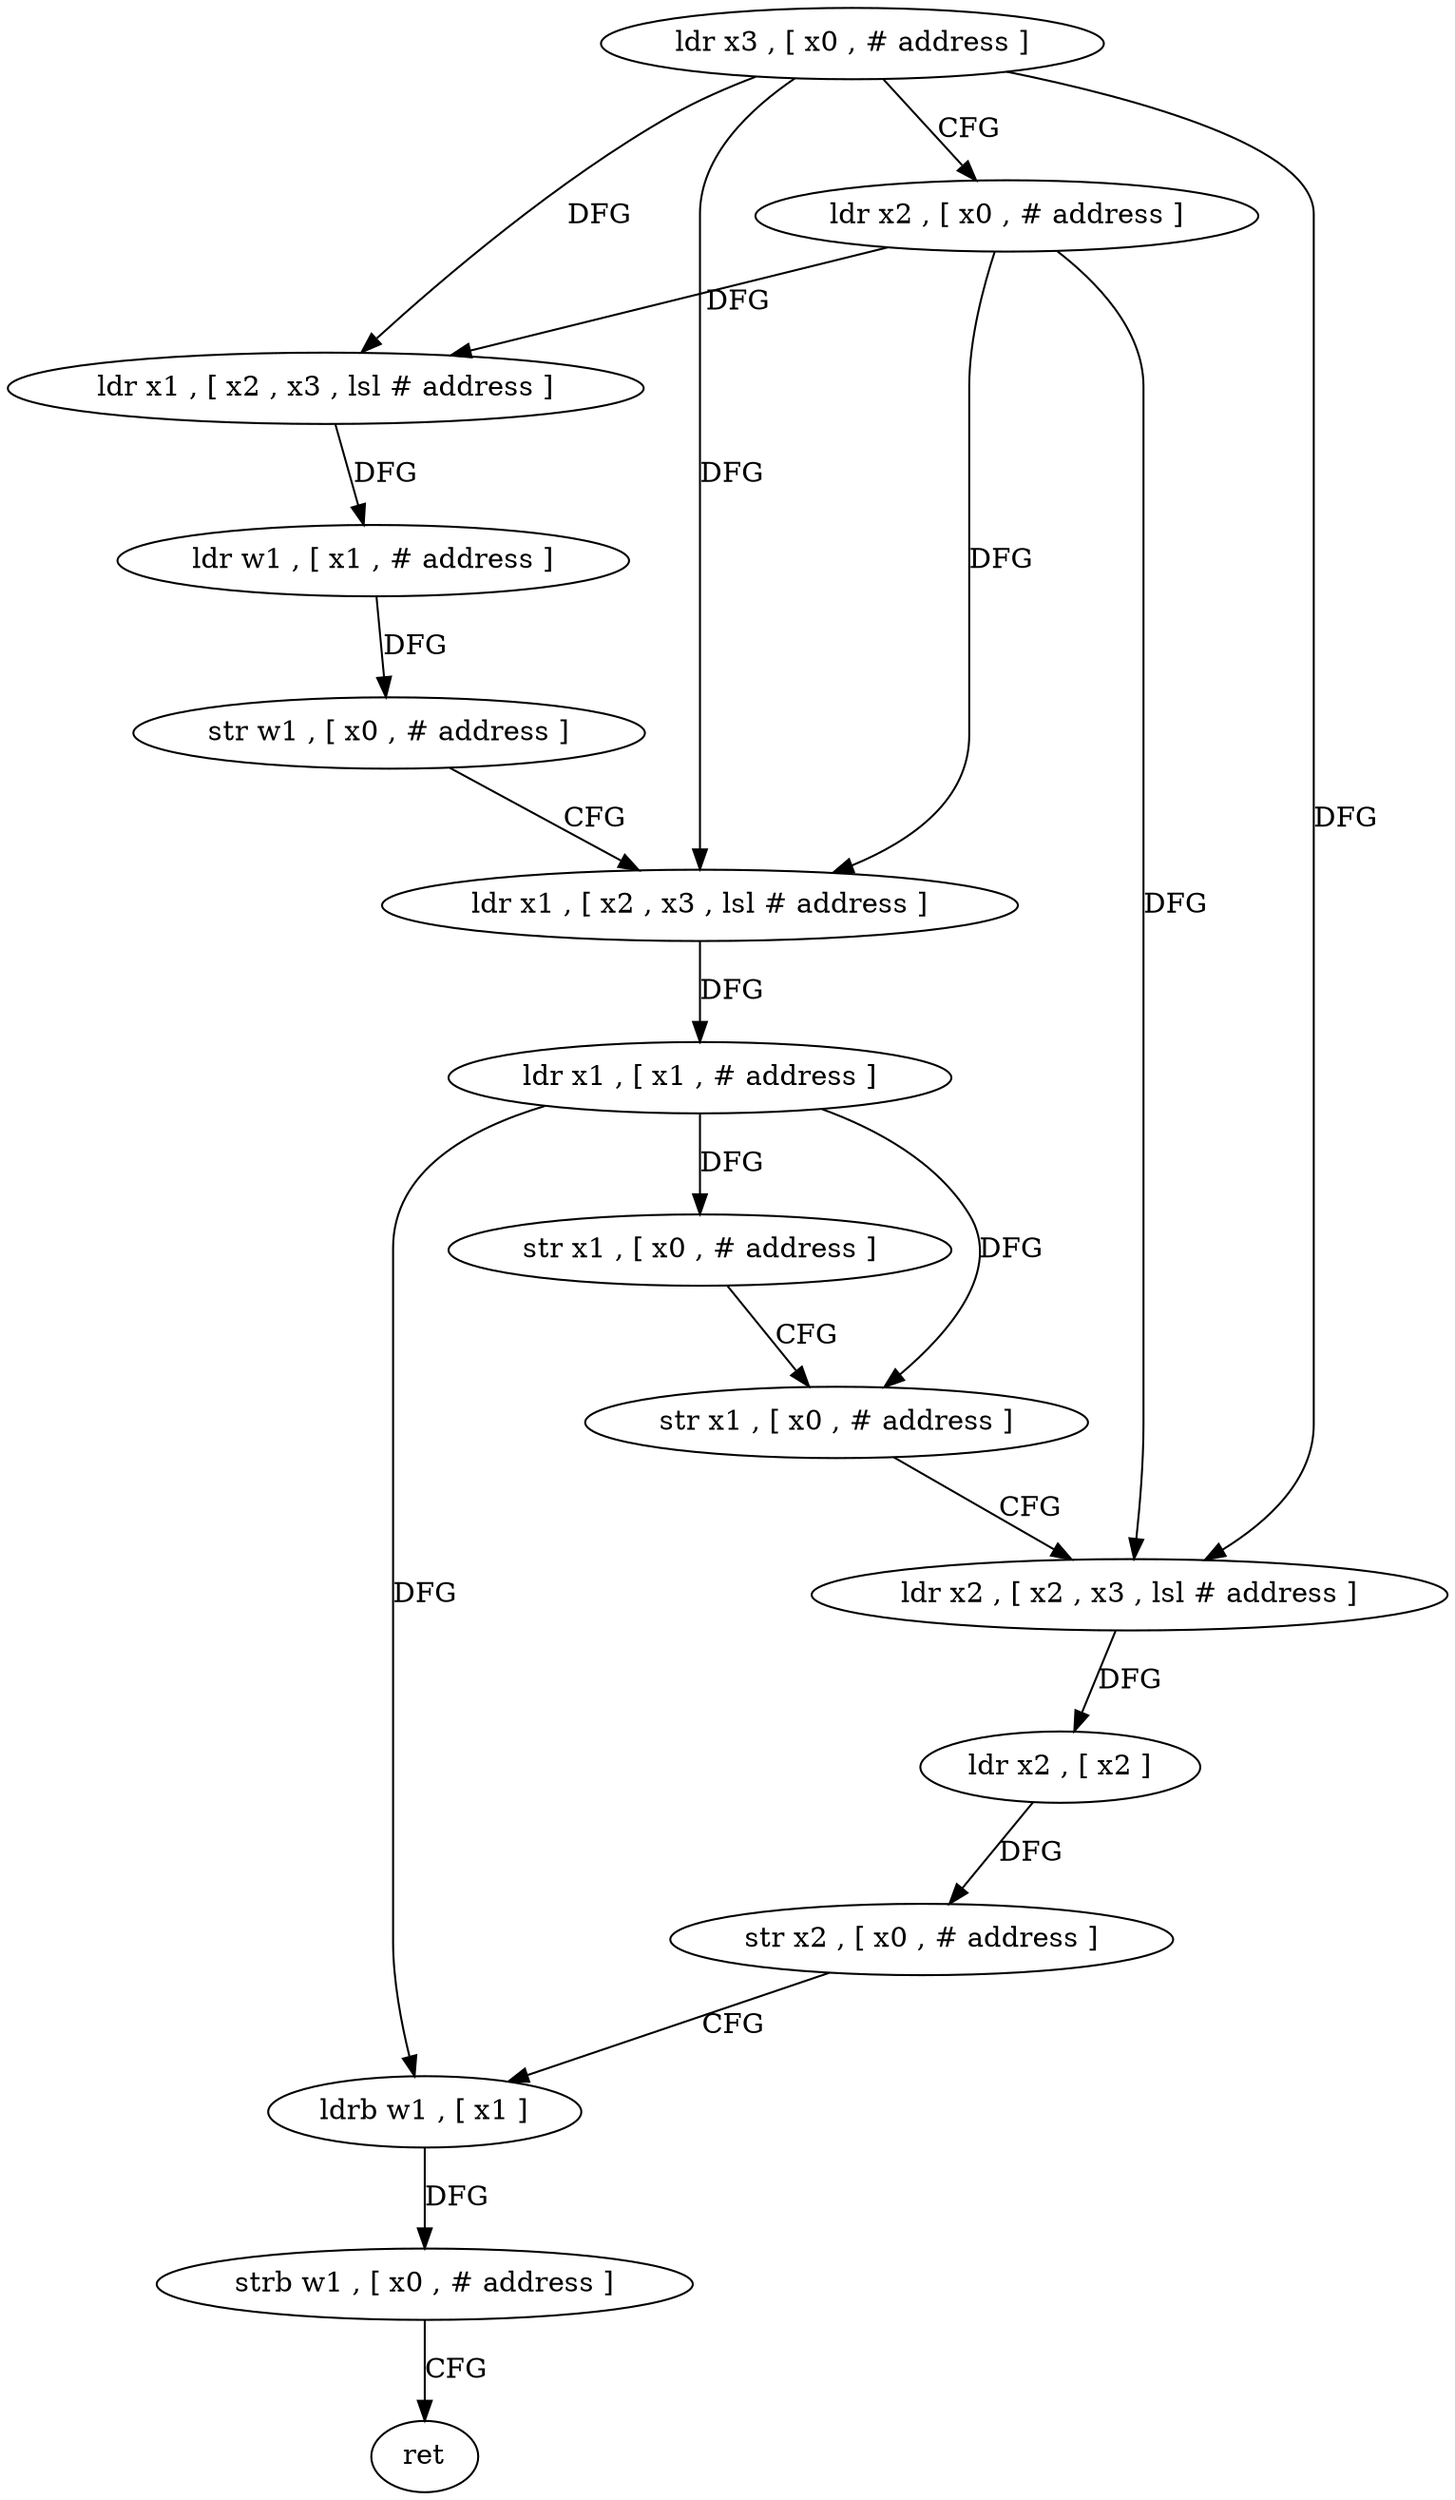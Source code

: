 digraph "func" {
"123404" [label = "ldr x3 , [ x0 , # address ]" ]
"123408" [label = "ldr x2 , [ x0 , # address ]" ]
"123412" [label = "ldr x1 , [ x2 , x3 , lsl # address ]" ]
"123416" [label = "ldr w1 , [ x1 , # address ]" ]
"123420" [label = "str w1 , [ x0 , # address ]" ]
"123424" [label = "ldr x1 , [ x2 , x3 , lsl # address ]" ]
"123428" [label = "ldr x1 , [ x1 , # address ]" ]
"123432" [label = "str x1 , [ x0 , # address ]" ]
"123436" [label = "str x1 , [ x0 , # address ]" ]
"123440" [label = "ldr x2 , [ x2 , x3 , lsl # address ]" ]
"123444" [label = "ldr x2 , [ x2 ]" ]
"123448" [label = "str x2 , [ x0 , # address ]" ]
"123452" [label = "ldrb w1 , [ x1 ]" ]
"123456" [label = "strb w1 , [ x0 , # address ]" ]
"123460" [label = "ret" ]
"123404" -> "123408" [ label = "CFG" ]
"123404" -> "123412" [ label = "DFG" ]
"123404" -> "123424" [ label = "DFG" ]
"123404" -> "123440" [ label = "DFG" ]
"123408" -> "123412" [ label = "DFG" ]
"123408" -> "123424" [ label = "DFG" ]
"123408" -> "123440" [ label = "DFG" ]
"123412" -> "123416" [ label = "DFG" ]
"123416" -> "123420" [ label = "DFG" ]
"123420" -> "123424" [ label = "CFG" ]
"123424" -> "123428" [ label = "DFG" ]
"123428" -> "123432" [ label = "DFG" ]
"123428" -> "123436" [ label = "DFG" ]
"123428" -> "123452" [ label = "DFG" ]
"123432" -> "123436" [ label = "CFG" ]
"123436" -> "123440" [ label = "CFG" ]
"123440" -> "123444" [ label = "DFG" ]
"123444" -> "123448" [ label = "DFG" ]
"123448" -> "123452" [ label = "CFG" ]
"123452" -> "123456" [ label = "DFG" ]
"123456" -> "123460" [ label = "CFG" ]
}
